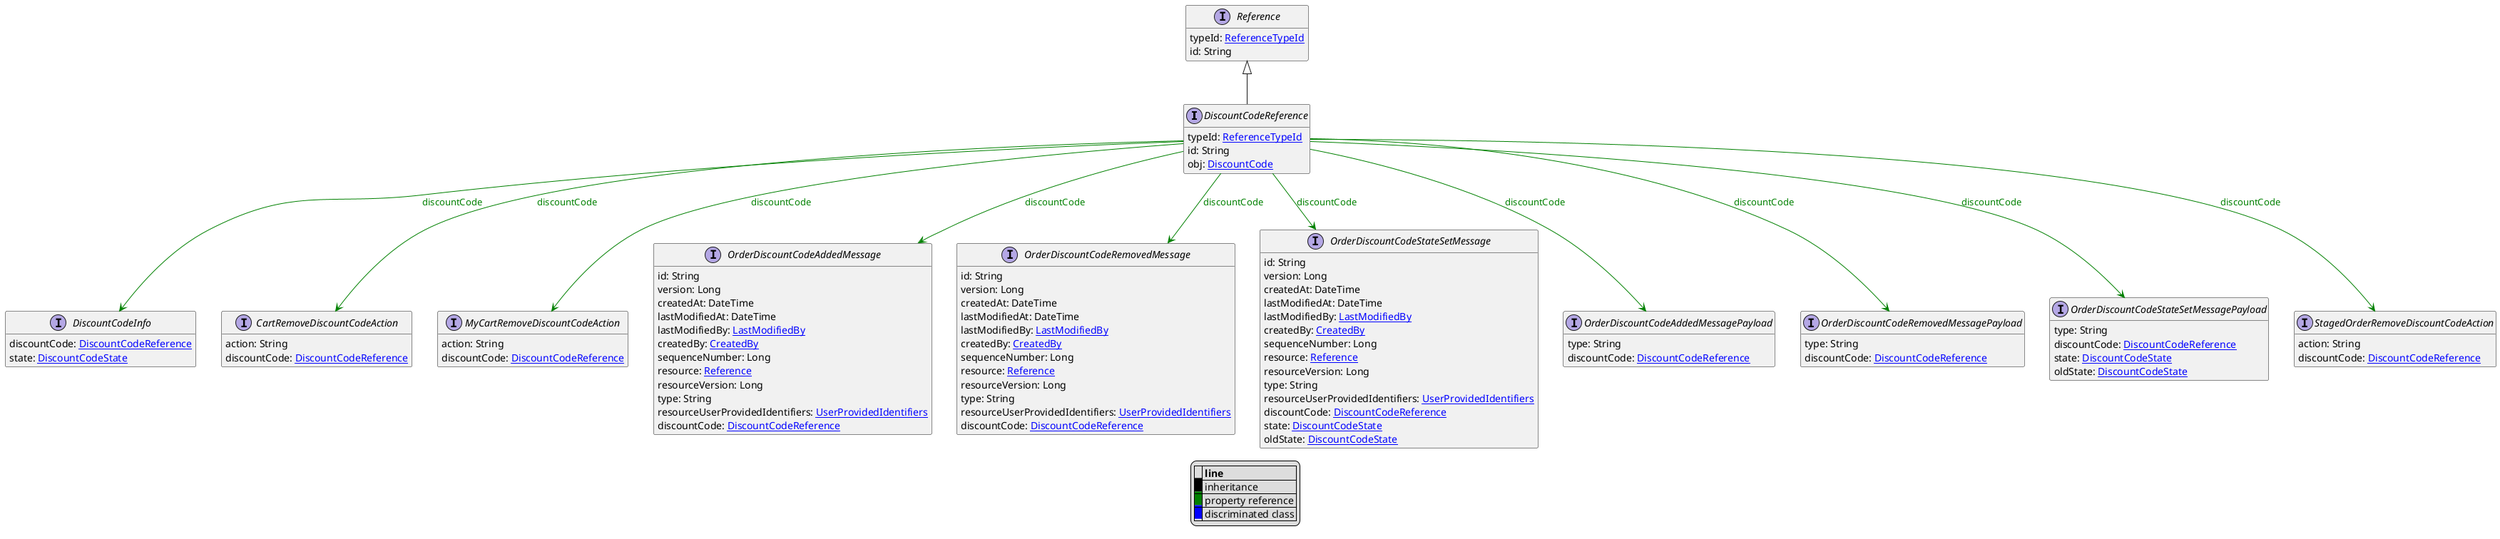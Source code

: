 @startuml

hide empty fields
hide empty methods
legend
|= |= line |
|<back:black>   </back>| inheritance |
|<back:green>   </back>| property reference |
|<back:blue>   </back>| discriminated class |
endlegend
interface DiscountCodeReference [[DiscountCodeReference.svg]] extends Reference {
    typeId: [[ReferenceTypeId.svg ReferenceTypeId]]
    id: String
    obj: [[DiscountCode.svg DiscountCode]]
}
interface Reference [[Reference.svg]]  {
    typeId: [[ReferenceTypeId.svg ReferenceTypeId]]
    id: String
}


interface DiscountCodeInfo [[DiscountCodeInfo.svg]]  {
    discountCode: [[DiscountCodeReference.svg DiscountCodeReference]]
    state: [[DiscountCodeState.svg DiscountCodeState]]
}
interface CartRemoveDiscountCodeAction [[CartRemoveDiscountCodeAction.svg]]  {
    action: String
    discountCode: [[DiscountCodeReference.svg DiscountCodeReference]]
}
interface MyCartRemoveDiscountCodeAction [[MyCartRemoveDiscountCodeAction.svg]]  {
    action: String
    discountCode: [[DiscountCodeReference.svg DiscountCodeReference]]
}
interface OrderDiscountCodeAddedMessage [[OrderDiscountCodeAddedMessage.svg]]  {
    id: String
    version: Long
    createdAt: DateTime
    lastModifiedAt: DateTime
    lastModifiedBy: [[LastModifiedBy.svg LastModifiedBy]]
    createdBy: [[CreatedBy.svg CreatedBy]]
    sequenceNumber: Long
    resource: [[Reference.svg Reference]]
    resourceVersion: Long
    type: String
    resourceUserProvidedIdentifiers: [[UserProvidedIdentifiers.svg UserProvidedIdentifiers]]
    discountCode: [[DiscountCodeReference.svg DiscountCodeReference]]
}
interface OrderDiscountCodeRemovedMessage [[OrderDiscountCodeRemovedMessage.svg]]  {
    id: String
    version: Long
    createdAt: DateTime
    lastModifiedAt: DateTime
    lastModifiedBy: [[LastModifiedBy.svg LastModifiedBy]]
    createdBy: [[CreatedBy.svg CreatedBy]]
    sequenceNumber: Long
    resource: [[Reference.svg Reference]]
    resourceVersion: Long
    type: String
    resourceUserProvidedIdentifiers: [[UserProvidedIdentifiers.svg UserProvidedIdentifiers]]
    discountCode: [[DiscountCodeReference.svg DiscountCodeReference]]
}
interface OrderDiscountCodeStateSetMessage [[OrderDiscountCodeStateSetMessage.svg]]  {
    id: String
    version: Long
    createdAt: DateTime
    lastModifiedAt: DateTime
    lastModifiedBy: [[LastModifiedBy.svg LastModifiedBy]]
    createdBy: [[CreatedBy.svg CreatedBy]]
    sequenceNumber: Long
    resource: [[Reference.svg Reference]]
    resourceVersion: Long
    type: String
    resourceUserProvidedIdentifiers: [[UserProvidedIdentifiers.svg UserProvidedIdentifiers]]
    discountCode: [[DiscountCodeReference.svg DiscountCodeReference]]
    state: [[DiscountCodeState.svg DiscountCodeState]]
    oldState: [[DiscountCodeState.svg DiscountCodeState]]
}
interface OrderDiscountCodeAddedMessagePayload [[OrderDiscountCodeAddedMessagePayload.svg]]  {
    type: String
    discountCode: [[DiscountCodeReference.svg DiscountCodeReference]]
}
interface OrderDiscountCodeRemovedMessagePayload [[OrderDiscountCodeRemovedMessagePayload.svg]]  {
    type: String
    discountCode: [[DiscountCodeReference.svg DiscountCodeReference]]
}
interface OrderDiscountCodeStateSetMessagePayload [[OrderDiscountCodeStateSetMessagePayload.svg]]  {
    type: String
    discountCode: [[DiscountCodeReference.svg DiscountCodeReference]]
    state: [[DiscountCodeState.svg DiscountCodeState]]
    oldState: [[DiscountCodeState.svg DiscountCodeState]]
}
interface StagedOrderRemoveDiscountCodeAction [[StagedOrderRemoveDiscountCodeAction.svg]]  {
    action: String
    discountCode: [[DiscountCodeReference.svg DiscountCodeReference]]
}

DiscountCodeReference --> DiscountCodeInfo #green;text:green : "discountCode"
DiscountCodeReference --> CartRemoveDiscountCodeAction #green;text:green : "discountCode"
DiscountCodeReference --> MyCartRemoveDiscountCodeAction #green;text:green : "discountCode"
DiscountCodeReference --> OrderDiscountCodeAddedMessage #green;text:green : "discountCode"
DiscountCodeReference --> OrderDiscountCodeRemovedMessage #green;text:green : "discountCode"
DiscountCodeReference --> OrderDiscountCodeStateSetMessage #green;text:green : "discountCode"
DiscountCodeReference --> OrderDiscountCodeAddedMessagePayload #green;text:green : "discountCode"
DiscountCodeReference --> OrderDiscountCodeRemovedMessagePayload #green;text:green : "discountCode"
DiscountCodeReference --> OrderDiscountCodeStateSetMessagePayload #green;text:green : "discountCode"
DiscountCodeReference --> StagedOrderRemoveDiscountCodeAction #green;text:green : "discountCode"
@enduml
